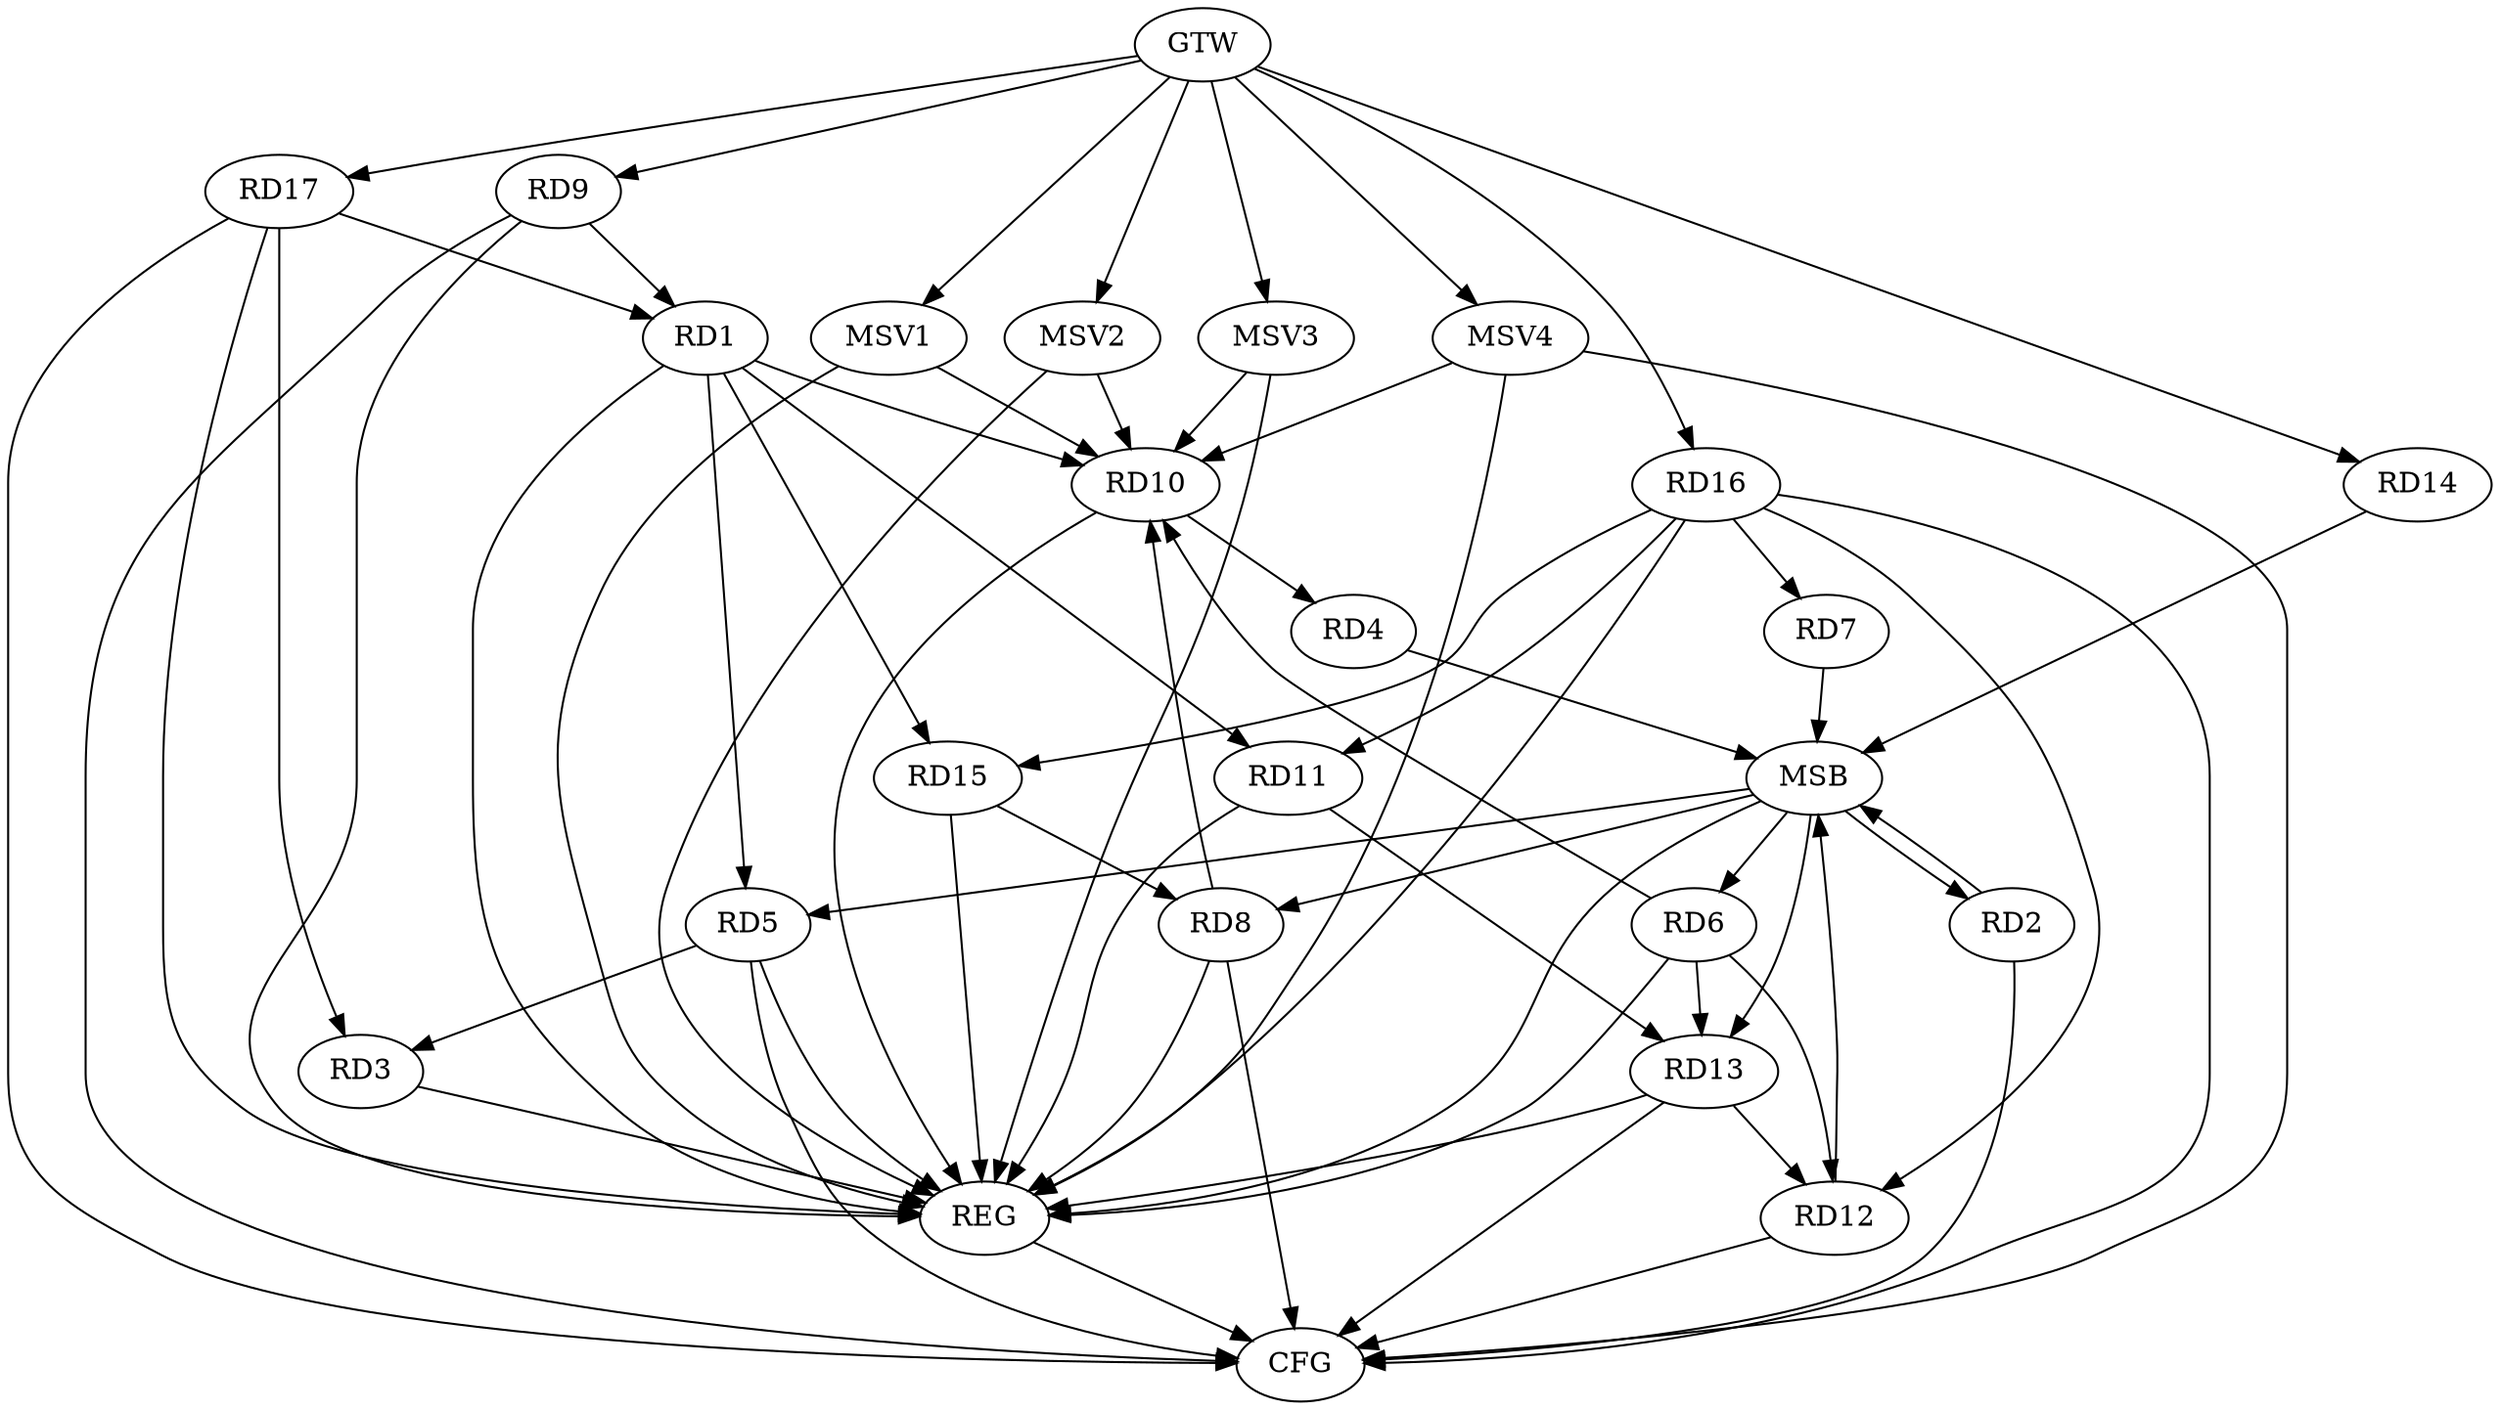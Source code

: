 strict digraph G {
  RD1 [ label="RD1" ];
  RD2 [ label="RD2" ];
  RD3 [ label="RD3" ];
  RD4 [ label="RD4" ];
  RD5 [ label="RD5" ];
  RD6 [ label="RD6" ];
  RD7 [ label="RD7" ];
  RD8 [ label="RD8" ];
  RD9 [ label="RD9" ];
  RD10 [ label="RD10" ];
  RD11 [ label="RD11" ];
  RD12 [ label="RD12" ];
  RD13 [ label="RD13" ];
  RD14 [ label="RD14" ];
  RD15 [ label="RD15" ];
  RD16 [ label="RD16" ];
  RD17 [ label="RD17" ];
  GTW [ label="GTW" ];
  REG [ label="REG" ];
  MSB [ label="MSB" ];
  CFG [ label="CFG" ];
  MSV1 [ label="MSV1" ];
  MSV2 [ label="MSV2" ];
  MSV3 [ label="MSV3" ];
  MSV4 [ label="MSV4" ];
  RD1 -> RD5;
  RD9 -> RD1;
  RD1 -> RD10;
  RD1 -> RD11;
  RD1 -> RD15;
  RD17 -> RD1;
  RD5 -> RD3;
  RD17 -> RD3;
  RD10 -> RD4;
  RD6 -> RD10;
  RD6 -> RD12;
  RD6 -> RD13;
  RD16 -> RD7;
  RD8 -> RD10;
  RD15 -> RD8;
  RD11 -> RD13;
  RD16 -> RD11;
  RD13 -> RD12;
  RD16 -> RD12;
  RD16 -> RD15;
  GTW -> RD9;
  GTW -> RD14;
  GTW -> RD16;
  GTW -> RD17;
  RD1 -> REG;
  RD3 -> REG;
  RD5 -> REG;
  RD6 -> REG;
  RD8 -> REG;
  RD9 -> REG;
  RD10 -> REG;
  RD11 -> REG;
  RD13 -> REG;
  RD15 -> REG;
  RD16 -> REG;
  RD17 -> REG;
  RD2 -> MSB;
  MSB -> RD6;
  MSB -> RD8;
  MSB -> REG;
  RD4 -> MSB;
  MSB -> RD2;
  RD7 -> MSB;
  RD12 -> MSB;
  RD14 -> MSB;
  MSB -> RD5;
  MSB -> RD13;
  RD17 -> CFG;
  RD8 -> CFG;
  RD5 -> CFG;
  RD2 -> CFG;
  RD13 -> CFG;
  RD12 -> CFG;
  RD9 -> CFG;
  RD16 -> CFG;
  REG -> CFG;
  MSV1 -> RD10;
  GTW -> MSV1;
  MSV1 -> REG;
  MSV2 -> RD10;
  GTW -> MSV2;
  MSV2 -> REG;
  MSV3 -> RD10;
  GTW -> MSV3;
  MSV3 -> REG;
  MSV4 -> RD10;
  GTW -> MSV4;
  MSV4 -> REG;
  MSV4 -> CFG;
}
